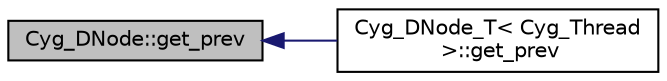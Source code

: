 digraph "Cyg_DNode::get_prev"
{
  edge [fontname="Helvetica",fontsize="10",labelfontname="Helvetica",labelfontsize="10"];
  node [fontname="Helvetica",fontsize="10",shape=record];
  rankdir="LR";
  Node1 [label="Cyg_DNode::get_prev",height=0.2,width=0.4,color="black", fillcolor="grey75", style="filled" fontcolor="black"];
  Node1 -> Node2 [dir="back",color="midnightblue",fontsize="10",style="solid",fontname="Helvetica"];
  Node2 [label="Cyg_DNode_T\< Cyg_Thread\l \>::get_prev",height=0.2,width=0.4,color="black", fillcolor="white", style="filled",URL="$class_cyg___d_node___t.html#afda5008db2c97caf6d1a9f7169c08474"];
}
